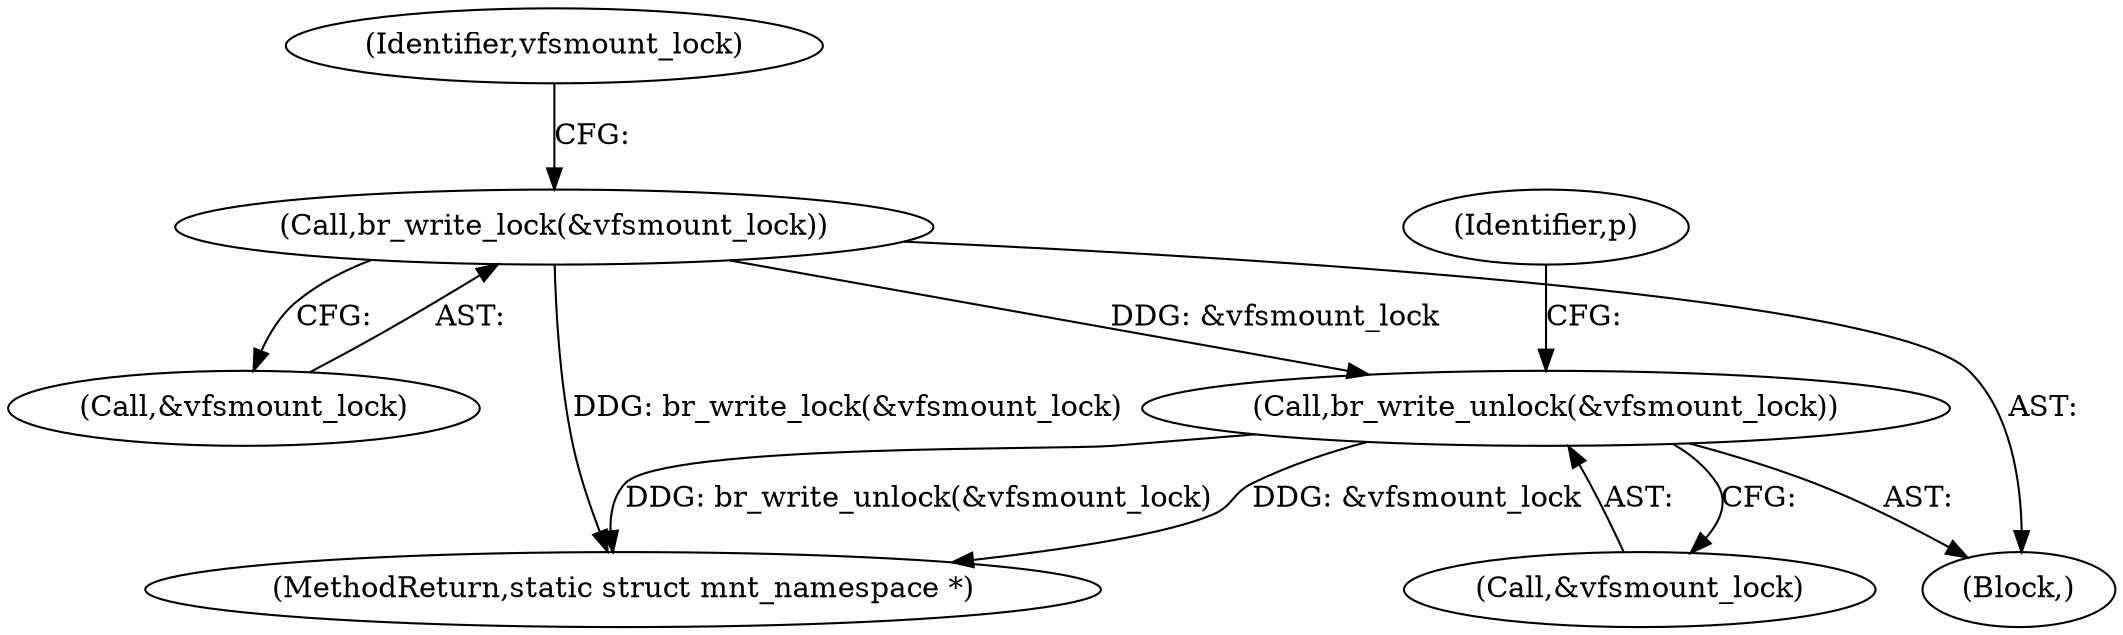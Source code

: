digraph "0_linux_132c94e31b8bca8ea921f9f96a57d684fa4ae0a9_0@API" {
"1000165" [label="(Call,br_write_lock(&vfsmount_lock))"];
"1000168" [label="(Call,br_write_unlock(&vfsmount_lock))"];
"1000166" [label="(Call,&vfsmount_lock)"];
"1000168" [label="(Call,br_write_unlock(&vfsmount_lock))"];
"1000172" [label="(Identifier,p)"];
"1000165" [label="(Call,br_write_lock(&vfsmount_lock))"];
"1000170" [label="(Identifier,vfsmount_lock)"];
"1000169" [label="(Call,&vfsmount_lock)"];
"1000106" [label="(Block,)"];
"1000261" [label="(MethodReturn,static struct mnt_namespace *)"];
"1000165" -> "1000106"  [label="AST: "];
"1000165" -> "1000166"  [label="CFG: "];
"1000166" -> "1000165"  [label="AST: "];
"1000170" -> "1000165"  [label="CFG: "];
"1000165" -> "1000261"  [label="DDG: br_write_lock(&vfsmount_lock)"];
"1000165" -> "1000168"  [label="DDG: &vfsmount_lock"];
"1000168" -> "1000106"  [label="AST: "];
"1000168" -> "1000169"  [label="CFG: "];
"1000169" -> "1000168"  [label="AST: "];
"1000172" -> "1000168"  [label="CFG: "];
"1000168" -> "1000261"  [label="DDG: br_write_unlock(&vfsmount_lock)"];
"1000168" -> "1000261"  [label="DDG: &vfsmount_lock"];
}
